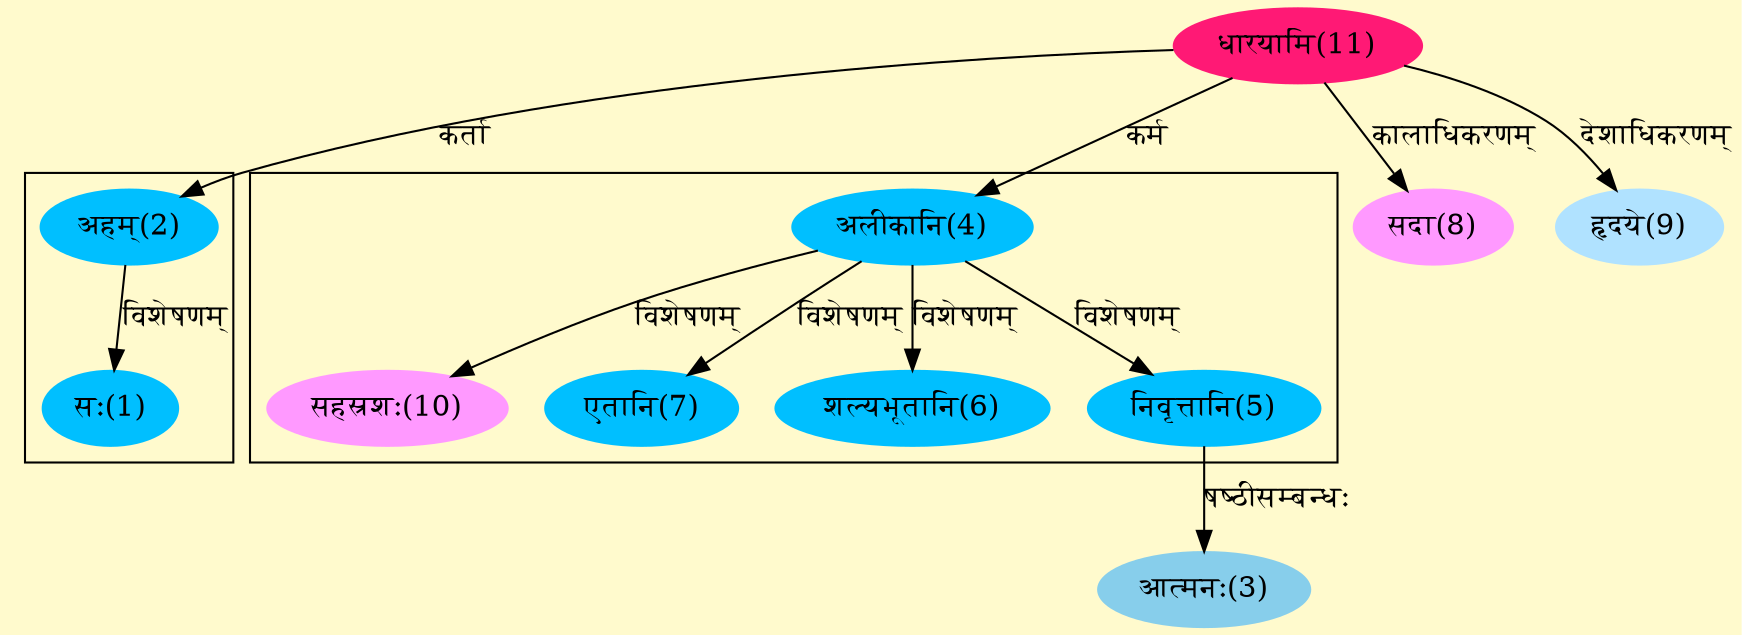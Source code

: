 digraph G{
rankdir=BT;
 compound=true;
 bgcolor="lemonchiffon1";

subgraph cluster_1{
Node1 [style=filled, color="#00BFFF" label = "सः(1)"]
Node2 [style=filled, color="#00BFFF" label = "अहम्(2)"]

}

subgraph cluster_2{
Node5 [style=filled, color="#00BFFF" label = "निवृत्तानि(5)"]
Node4 [style=filled, color="#00BFFF" label = "अलीकानि(4)"]
Node6 [style=filled, color="#00BFFF" label = "शल्यभूतानि(6)"]
Node7 [style=filled, color="#00BFFF" label = "एतानि(7)"]
Node10 [style=filled, color="#FF99FF" label = "सहस्रशः(10)"]

}
Node2 [style=filled, color="#00BFFF" label = "अहम्(2)"]
Node11 [style=filled, color="#FF1975" label = "धारयामि(11)"]
Node3 [style=filled, color="#87CEEB" label = "आत्मनः(3)"]
Node5 [style=filled, color="#00BFFF" label = "निवृत्तानि(5)"]
Node4 [style=filled, color="#00BFFF" label = "अलीकानि(4)"]
Node8 [style=filled, color="#FF99FF" label = "सदा(8)"]
Node9 [style=filled, color="#B0E2FF" label = "हृदये(9)"]
/* Start of Relations section */

Node1 -> Node2 [  label="विशेषणम्"  dir="back" ]
Node2 -> Node11 [  label="कर्ता"  dir="back" ]
Node3 -> Node5 [  label="षष्ठीसम्बन्धः"  dir="back" ]
Node4 -> Node11 [  label="कर्म"  dir="back" ]
Node5 -> Node4 [  label="विशेषणम्"  dir="back" ]
Node6 -> Node4 [  label="विशेषणम्"  dir="back" ]
Node7 -> Node4 [  label="विशेषणम्"  dir="back" ]
Node8 -> Node11 [  label="कालाधिकरणम्"  dir="back" ]
Node9 -> Node11 [  label="देशाधिकरणम्"  dir="back" ]
Node10 -> Node4 [  label="विशेषणम्"  dir="back" ]
}
